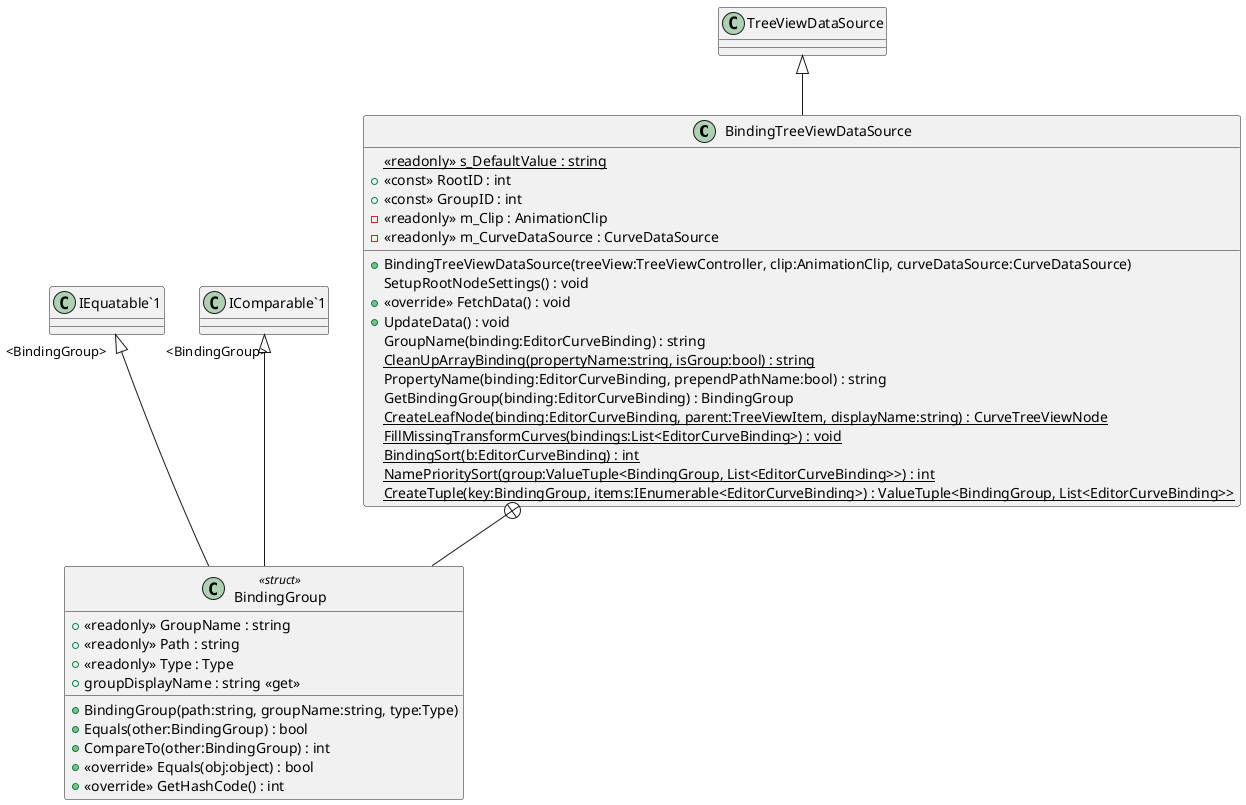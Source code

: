 @startuml
class BindingTreeViewDataSource {
    {static} <<readonly>> s_DefaultValue : string
    + <<const>> RootID : int
    + <<const>> GroupID : int
    - <<readonly>> m_Clip : AnimationClip
    - <<readonly>> m_CurveDataSource : CurveDataSource
    + BindingTreeViewDataSource(treeView:TreeViewController, clip:AnimationClip, curveDataSource:CurveDataSource)
    SetupRootNodeSettings() : void
    + <<override>> FetchData() : void
    + UpdateData() : void
    GroupName(binding:EditorCurveBinding) : string
    {static} CleanUpArrayBinding(propertyName:string, isGroup:bool) : string
    PropertyName(binding:EditorCurveBinding, prependPathName:bool) : string
    GetBindingGroup(binding:EditorCurveBinding) : BindingGroup
    {static} CreateLeafNode(binding:EditorCurveBinding, parent:TreeViewItem, displayName:string) : CurveTreeViewNode
    {static} FillMissingTransformCurves(bindings:List<EditorCurveBinding>) : void
    {static} BindingSort(b:EditorCurveBinding) : int
    {static} NamePrioritySort(group:ValueTuple<BindingGroup, List<EditorCurveBinding>>) : int
    {static} CreateTuple(key:BindingGroup, items:IEnumerable<EditorCurveBinding>) : ValueTuple<BindingGroup, List<EditorCurveBinding>>
}
class BindingGroup <<struct>> {
    + <<readonly>> GroupName : string
    + <<readonly>> Path : string
    + <<readonly>> Type : Type
    + BindingGroup(path:string, groupName:string, type:Type)
    + groupDisplayName : string <<get>>
    + Equals(other:BindingGroup) : bool
    + CompareTo(other:BindingGroup) : int
    + <<override>> Equals(obj:object) : bool
    + <<override>> GetHashCode() : int
}
TreeViewDataSource <|-- BindingTreeViewDataSource
BindingTreeViewDataSource +-- BindingGroup
"IEquatable`1" "<BindingGroup>" <|-- BindingGroup
"IComparable`1" "<BindingGroup>" <|-- BindingGroup
@enduml
